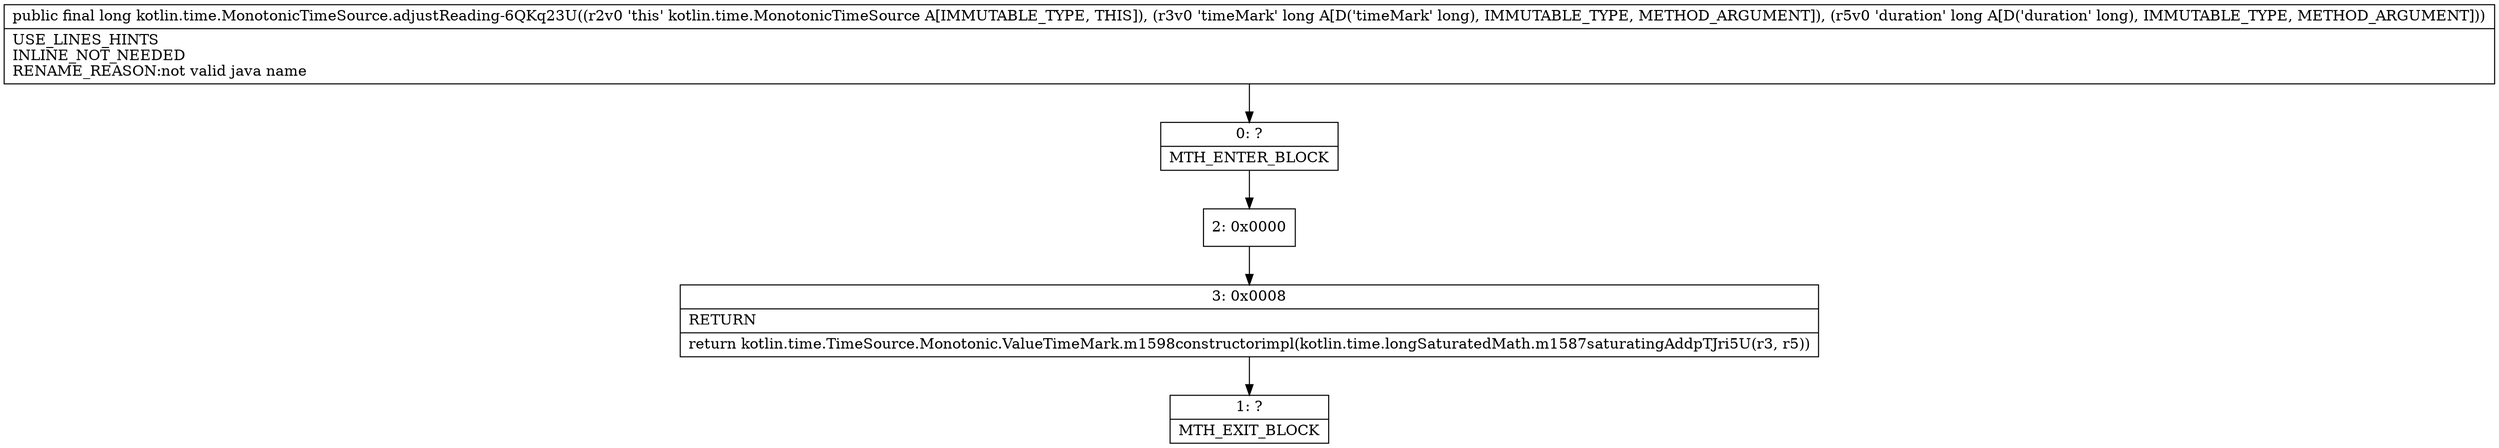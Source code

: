 digraph "CFG forkotlin.time.MonotonicTimeSource.adjustReading\-6QKq23U(JJ)J" {
Node_0 [shape=record,label="{0\:\ ?|MTH_ENTER_BLOCK\l}"];
Node_2 [shape=record,label="{2\:\ 0x0000}"];
Node_3 [shape=record,label="{3\:\ 0x0008|RETURN\l|return kotlin.time.TimeSource.Monotonic.ValueTimeMark.m1598constructorimpl(kotlin.time.longSaturatedMath.m1587saturatingAddpTJri5U(r3, r5))\l}"];
Node_1 [shape=record,label="{1\:\ ?|MTH_EXIT_BLOCK\l}"];
MethodNode[shape=record,label="{public final long kotlin.time.MonotonicTimeSource.adjustReading\-6QKq23U((r2v0 'this' kotlin.time.MonotonicTimeSource A[IMMUTABLE_TYPE, THIS]), (r3v0 'timeMark' long A[D('timeMark' long), IMMUTABLE_TYPE, METHOD_ARGUMENT]), (r5v0 'duration' long A[D('duration' long), IMMUTABLE_TYPE, METHOD_ARGUMENT]))  | USE_LINES_HINTS\lINLINE_NOT_NEEDED\lRENAME_REASON:not valid java name\l}"];
MethodNode -> Node_0;Node_0 -> Node_2;
Node_2 -> Node_3;
Node_3 -> Node_1;
}

